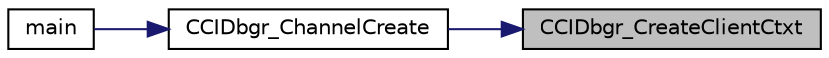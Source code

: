 digraph "CCIDbgr_CreateClientCtxt"
{
 // LATEX_PDF_SIZE
  edge [fontname="Helvetica",fontsize="10",labelfontname="Helvetica",labelfontsize="10"];
  node [fontname="Helvetica",fontsize="10",shape=record];
  rankdir="RL";
  Node1 [label="CCIDbgr_CreateClientCtxt",height=0.2,width=0.4,color="black", fillcolor="grey75", style="filled", fontcolor="black",tooltip=" "];
  Node1 -> Node2 [dir="back",color="midnightblue",fontsize="10",style="solid"];
  Node2 [label="CCIDbgr_ChannelCreate",height=0.2,width=0.4,color="black", fillcolor="white", style="filled",URL="$qcx__ccidbgr_8c.html#a98c048fa6a37895191566e4121f95574",tooltip=" "];
  Node2 -> Node3 [dir="back",color="midnightblue",fontsize="10",style="solid"];
  Node3 [label="main",height=0.2,width=0.4,color="black", fillcolor="white", style="filled",URL="$qcx__ccidbgr_8c.html#a0ddf1224851353fc92bfbff6f499fa97",tooltip=" "];
}
